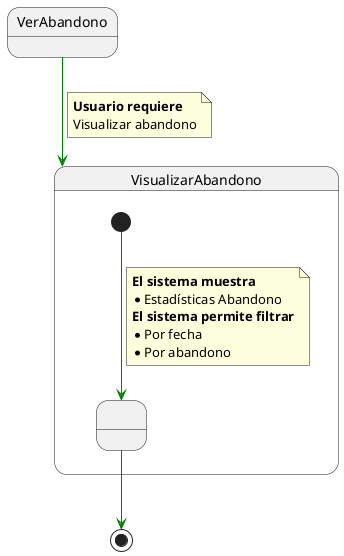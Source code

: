 @startuml VerAbandono

State VerAbandono

State VisualizarAbandono{ 

  State state1 as " "

  [*] -[#green]-> state1

  note on link 
    <b>El sistema muestra
    * Estadísticas Abandono
    <b>El sistema permite filtrar
    * Por fecha
    * Por abandono
  end note
 

} 

VerAbandono-[#green]-> VisualizarAbandono

note on link
 <b>Usuario requiere
 Visualizar abandono
end note

state1 -[#green]-> [*] 


@enduml
